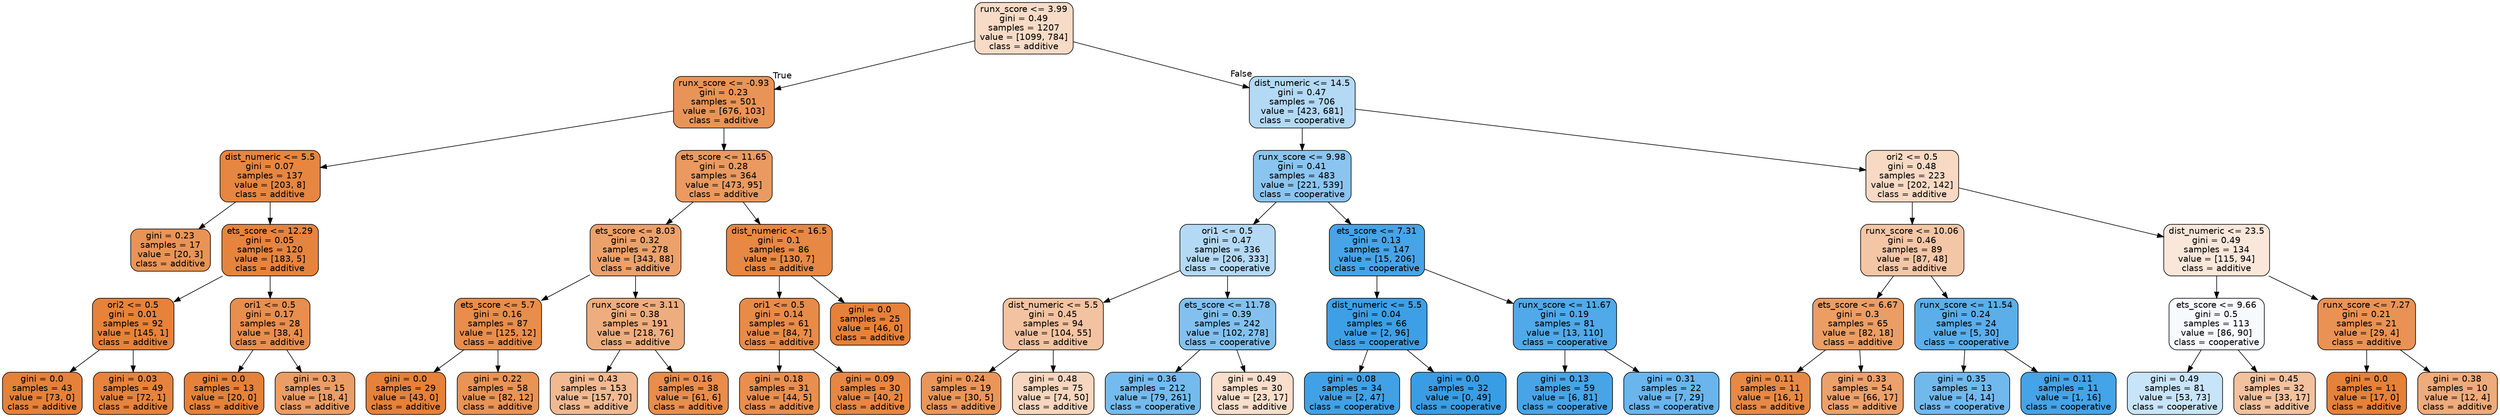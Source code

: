 digraph Tree {
node [shape=box, style="filled, rounded", color="black", fontname=helvetica] ;
edge [fontname=helvetica] ;
0 [label="runx_score <= 3.99\ngini = 0.49\nsamples = 1207\nvalue = [1099, 784]\nclass = additive", fillcolor="#e5813949"] ;
1 [label="runx_score <= -0.93\ngini = 0.23\nsamples = 501\nvalue = [676, 103]\nclass = additive", fillcolor="#e58139d8"] ;
0 -> 1 [labeldistance=2.5, labelangle=45, headlabel="True"] ;
2 [label="dist_numeric <= 5.5\ngini = 0.07\nsamples = 137\nvalue = [203, 8]\nclass = additive", fillcolor="#e58139f5"] ;
1 -> 2 ;
3 [label="gini = 0.23\nsamples = 17\nvalue = [20, 3]\nclass = additive", fillcolor="#e58139d9"] ;
2 -> 3 ;
4 [label="ets_score <= 12.29\ngini = 0.05\nsamples = 120\nvalue = [183, 5]\nclass = additive", fillcolor="#e58139f8"] ;
2 -> 4 ;
5 [label="ori2 <= 0.5\ngini = 0.01\nsamples = 92\nvalue = [145, 1]\nclass = additive", fillcolor="#e58139fd"] ;
4 -> 5 ;
6 [label="gini = 0.0\nsamples = 43\nvalue = [73, 0]\nclass = additive", fillcolor="#e58139ff"] ;
5 -> 6 ;
7 [label="gini = 0.03\nsamples = 49\nvalue = [72, 1]\nclass = additive", fillcolor="#e58139fb"] ;
5 -> 7 ;
8 [label="ori1 <= 0.5\ngini = 0.17\nsamples = 28\nvalue = [38, 4]\nclass = additive", fillcolor="#e58139e4"] ;
4 -> 8 ;
9 [label="gini = 0.0\nsamples = 13\nvalue = [20, 0]\nclass = additive", fillcolor="#e58139ff"] ;
8 -> 9 ;
10 [label="gini = 0.3\nsamples = 15\nvalue = [18, 4]\nclass = additive", fillcolor="#e58139c6"] ;
8 -> 10 ;
11 [label="ets_score <= 11.65\ngini = 0.28\nsamples = 364\nvalue = [473, 95]\nclass = additive", fillcolor="#e58139cc"] ;
1 -> 11 ;
12 [label="ets_score <= 8.03\ngini = 0.32\nsamples = 278\nvalue = [343, 88]\nclass = additive", fillcolor="#e58139be"] ;
11 -> 12 ;
13 [label="ets_score <= 5.7\ngini = 0.16\nsamples = 87\nvalue = [125, 12]\nclass = additive", fillcolor="#e58139e7"] ;
12 -> 13 ;
14 [label="gini = 0.0\nsamples = 29\nvalue = [43, 0]\nclass = additive", fillcolor="#e58139ff"] ;
13 -> 14 ;
15 [label="gini = 0.22\nsamples = 58\nvalue = [82, 12]\nclass = additive", fillcolor="#e58139da"] ;
13 -> 15 ;
16 [label="runx_score <= 3.11\ngini = 0.38\nsamples = 191\nvalue = [218, 76]\nclass = additive", fillcolor="#e58139a6"] ;
12 -> 16 ;
17 [label="gini = 0.43\nsamples = 153\nvalue = [157, 70]\nclass = additive", fillcolor="#e581398d"] ;
16 -> 17 ;
18 [label="gini = 0.16\nsamples = 38\nvalue = [61, 6]\nclass = additive", fillcolor="#e58139e6"] ;
16 -> 18 ;
19 [label="dist_numeric <= 16.5\ngini = 0.1\nsamples = 86\nvalue = [130, 7]\nclass = additive", fillcolor="#e58139f1"] ;
11 -> 19 ;
20 [label="ori1 <= 0.5\ngini = 0.14\nsamples = 61\nvalue = [84, 7]\nclass = additive", fillcolor="#e58139ea"] ;
19 -> 20 ;
21 [label="gini = 0.18\nsamples = 31\nvalue = [44, 5]\nclass = additive", fillcolor="#e58139e2"] ;
20 -> 21 ;
22 [label="gini = 0.09\nsamples = 30\nvalue = [40, 2]\nclass = additive", fillcolor="#e58139f2"] ;
20 -> 22 ;
23 [label="gini = 0.0\nsamples = 25\nvalue = [46, 0]\nclass = additive", fillcolor="#e58139ff"] ;
19 -> 23 ;
24 [label="dist_numeric <= 14.5\ngini = 0.47\nsamples = 706\nvalue = [423, 681]\nclass = cooperative", fillcolor="#399de561"] ;
0 -> 24 [labeldistance=2.5, labelangle=-45, headlabel="False"] ;
25 [label="runx_score <= 9.98\ngini = 0.41\nsamples = 483\nvalue = [221, 539]\nclass = cooperative", fillcolor="#399de596"] ;
24 -> 25 ;
26 [label="ori1 <= 0.5\ngini = 0.47\nsamples = 336\nvalue = [206, 333]\nclass = cooperative", fillcolor="#399de561"] ;
25 -> 26 ;
27 [label="dist_numeric <= 5.5\ngini = 0.45\nsamples = 94\nvalue = [104, 55]\nclass = additive", fillcolor="#e5813978"] ;
26 -> 27 ;
28 [label="gini = 0.24\nsamples = 19\nvalue = [30, 5]\nclass = additive", fillcolor="#e58139d4"] ;
27 -> 28 ;
29 [label="gini = 0.48\nsamples = 75\nvalue = [74, 50]\nclass = additive", fillcolor="#e5813953"] ;
27 -> 29 ;
30 [label="ets_score <= 11.78\ngini = 0.39\nsamples = 242\nvalue = [102, 278]\nclass = cooperative", fillcolor="#399de5a1"] ;
26 -> 30 ;
31 [label="gini = 0.36\nsamples = 212\nvalue = [79, 261]\nclass = cooperative", fillcolor="#399de5b2"] ;
30 -> 31 ;
32 [label="gini = 0.49\nsamples = 30\nvalue = [23, 17]\nclass = additive", fillcolor="#e5813943"] ;
30 -> 32 ;
33 [label="ets_score <= 7.31\ngini = 0.13\nsamples = 147\nvalue = [15, 206]\nclass = cooperative", fillcolor="#399de5ec"] ;
25 -> 33 ;
34 [label="dist_numeric <= 5.5\ngini = 0.04\nsamples = 66\nvalue = [2, 96]\nclass = cooperative", fillcolor="#399de5fa"] ;
33 -> 34 ;
35 [label="gini = 0.08\nsamples = 34\nvalue = [2, 47]\nclass = cooperative", fillcolor="#399de5f4"] ;
34 -> 35 ;
36 [label="gini = 0.0\nsamples = 32\nvalue = [0, 49]\nclass = cooperative", fillcolor="#399de5ff"] ;
34 -> 36 ;
37 [label="runx_score <= 11.67\ngini = 0.19\nsamples = 81\nvalue = [13, 110]\nclass = cooperative", fillcolor="#399de5e1"] ;
33 -> 37 ;
38 [label="gini = 0.13\nsamples = 59\nvalue = [6, 81]\nclass = cooperative", fillcolor="#399de5ec"] ;
37 -> 38 ;
39 [label="gini = 0.31\nsamples = 22\nvalue = [7, 29]\nclass = cooperative", fillcolor="#399de5c1"] ;
37 -> 39 ;
40 [label="ori2 <= 0.5\ngini = 0.48\nsamples = 223\nvalue = [202, 142]\nclass = additive", fillcolor="#e581394c"] ;
24 -> 40 ;
41 [label="runx_score <= 10.06\ngini = 0.46\nsamples = 89\nvalue = [87, 48]\nclass = additive", fillcolor="#e5813972"] ;
40 -> 41 ;
42 [label="ets_score <= 6.67\ngini = 0.3\nsamples = 65\nvalue = [82, 18]\nclass = additive", fillcolor="#e58139c7"] ;
41 -> 42 ;
43 [label="gini = 0.11\nsamples = 11\nvalue = [16, 1]\nclass = additive", fillcolor="#e58139ef"] ;
42 -> 43 ;
44 [label="gini = 0.33\nsamples = 54\nvalue = [66, 17]\nclass = additive", fillcolor="#e58139bd"] ;
42 -> 44 ;
45 [label="runx_score <= 11.54\ngini = 0.24\nsamples = 24\nvalue = [5, 30]\nclass = cooperative", fillcolor="#399de5d4"] ;
41 -> 45 ;
46 [label="gini = 0.35\nsamples = 13\nvalue = [4, 14]\nclass = cooperative", fillcolor="#399de5b6"] ;
45 -> 46 ;
47 [label="gini = 0.11\nsamples = 11\nvalue = [1, 16]\nclass = cooperative", fillcolor="#399de5ef"] ;
45 -> 47 ;
48 [label="dist_numeric <= 23.5\ngini = 0.49\nsamples = 134\nvalue = [115, 94]\nclass = additive", fillcolor="#e581392f"] ;
40 -> 48 ;
49 [label="ets_score <= 9.66\ngini = 0.5\nsamples = 113\nvalue = [86, 90]\nclass = cooperative", fillcolor="#399de50b"] ;
48 -> 49 ;
50 [label="gini = 0.49\nsamples = 81\nvalue = [53, 73]\nclass = cooperative", fillcolor="#399de546"] ;
49 -> 50 ;
51 [label="gini = 0.45\nsamples = 32\nvalue = [33, 17]\nclass = additive", fillcolor="#e581397c"] ;
49 -> 51 ;
52 [label="runx_score <= 7.27\ngini = 0.21\nsamples = 21\nvalue = [29, 4]\nclass = additive", fillcolor="#e58139dc"] ;
48 -> 52 ;
53 [label="gini = 0.0\nsamples = 11\nvalue = [17, 0]\nclass = additive", fillcolor="#e58139ff"] ;
52 -> 53 ;
54 [label="gini = 0.38\nsamples = 10\nvalue = [12, 4]\nclass = additive", fillcolor="#e58139aa"] ;
52 -> 54 ;
}